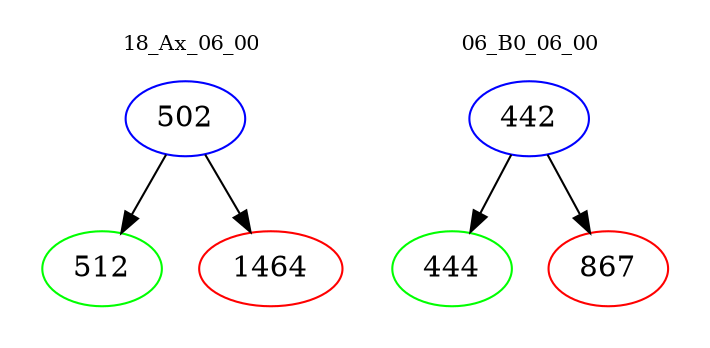 digraph{
subgraph cluster_0 {
color = white
label = "18_Ax_06_00";
fontsize=10;
T0_502 [label="502", color="blue"]
T0_502 -> T0_512 [color="black"]
T0_512 [label="512", color="green"]
T0_502 -> T0_1464 [color="black"]
T0_1464 [label="1464", color="red"]
}
subgraph cluster_1 {
color = white
label = "06_B0_06_00";
fontsize=10;
T1_442 [label="442", color="blue"]
T1_442 -> T1_444 [color="black"]
T1_444 [label="444", color="green"]
T1_442 -> T1_867 [color="black"]
T1_867 [label="867", color="red"]
}
}
